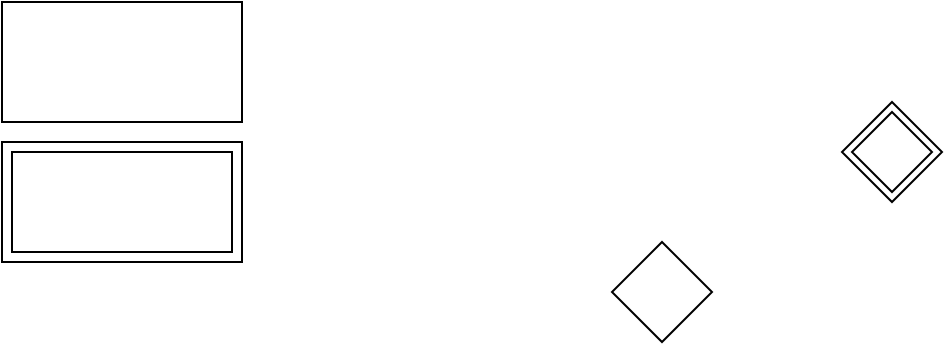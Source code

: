 <mxfile version="24.3.1" type="github">
  <diagram name="Page-1" id="Cw1P0HNPZCmHKnwz0BkA">
    <mxGraphModel dx="1050" dy="534" grid="1" gridSize="10" guides="1" tooltips="1" connect="1" arrows="1" fold="1" page="1" pageScale="1" pageWidth="850" pageHeight="1100" math="0" shadow="0">
      <root>
        <mxCell id="0" />
        <mxCell id="1" parent="0" />
        <mxCell id="HlCZikocZT4bZZD4Iu_R-1" value="" style="whiteSpace=wrap;html=1;" parent="1" vertex="1">
          <mxGeometry x="80" y="70" width="120" height="60" as="geometry" />
        </mxCell>
        <mxCell id="D1tQ9XlrwvkGA66BsV1z-4" value="" style="group" vertex="1" connectable="0" parent="1">
          <mxGeometry x="80" y="140" width="120" height="60" as="geometry" />
        </mxCell>
        <mxCell id="96Q0N0FmmSBD0MFzeNrM-1" value="" style="rounded=0;whiteSpace=wrap;html=1;strokeColor=default;shadow=0;" parent="D1tQ9XlrwvkGA66BsV1z-4" vertex="1">
          <mxGeometry width="120" height="60" as="geometry" />
        </mxCell>
        <mxCell id="D1tQ9XlrwvkGA66BsV1z-2" value="" style="rounded=0;whiteSpace=wrap;html=1;" vertex="1" parent="D1tQ9XlrwvkGA66BsV1z-4">
          <mxGeometry x="5" y="5" width="110" height="50" as="geometry" />
        </mxCell>
        <mxCell id="D1tQ9XlrwvkGA66BsV1z-5" value="" style="rhombus;whiteSpace=wrap;html=1;" vertex="1" parent="1">
          <mxGeometry x="385" y="190" width="50" height="50" as="geometry" />
        </mxCell>
        <mxCell id="D1tQ9XlrwvkGA66BsV1z-8" value="" style="group" vertex="1" connectable="0" parent="1">
          <mxGeometry x="500" y="120" width="50" height="50" as="geometry" />
        </mxCell>
        <mxCell id="D1tQ9XlrwvkGA66BsV1z-9" value="" style="rhombus;whiteSpace=wrap;html=1;" vertex="1" parent="D1tQ9XlrwvkGA66BsV1z-8">
          <mxGeometry width="50" height="50" as="geometry" />
        </mxCell>
        <mxCell id="D1tQ9XlrwvkGA66BsV1z-10" value="" style="rhombus;whiteSpace=wrap;html=1;" vertex="1" parent="D1tQ9XlrwvkGA66BsV1z-8">
          <mxGeometry x="5" y="5" width="40" height="40" as="geometry" />
        </mxCell>
      </root>
    </mxGraphModel>
  </diagram>
</mxfile>
